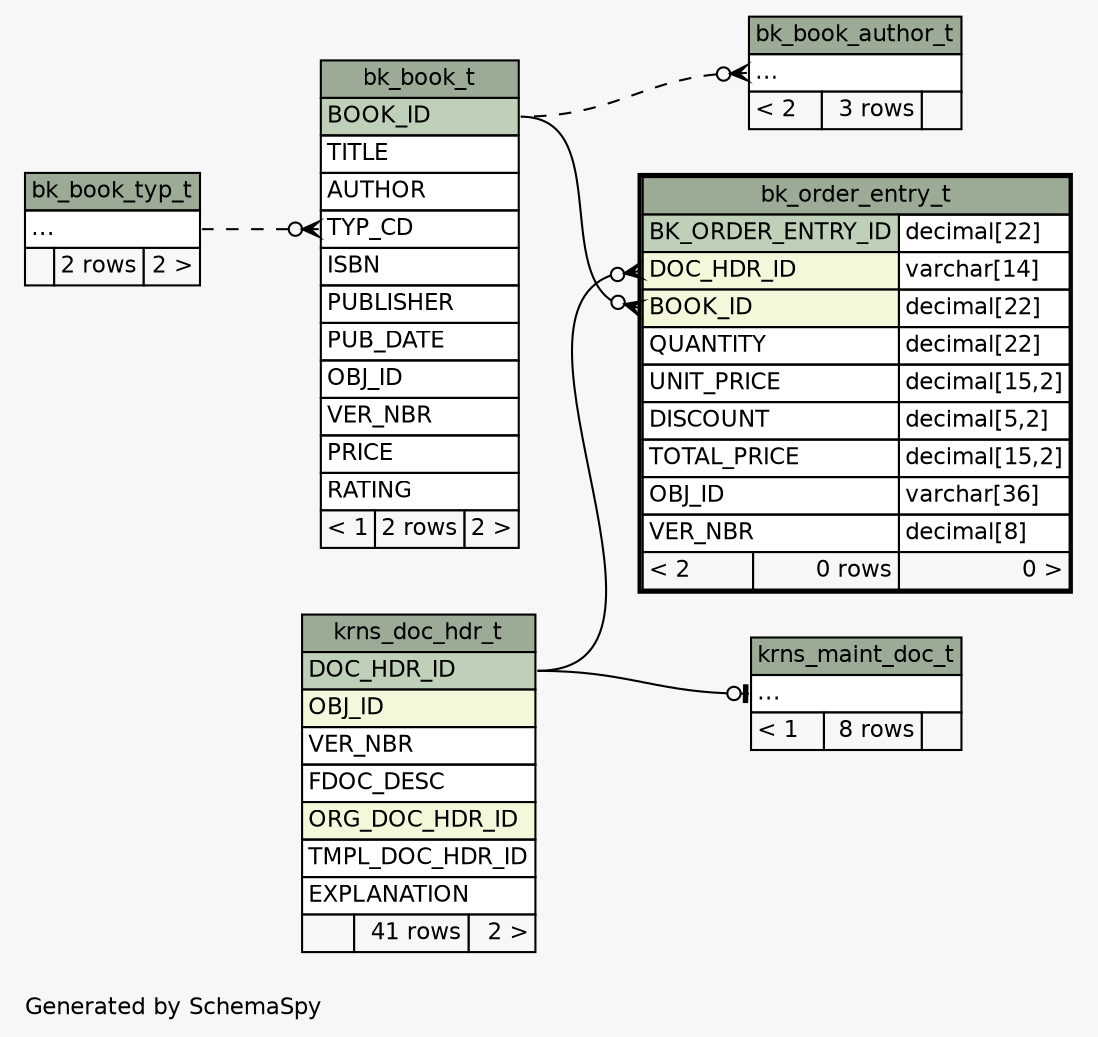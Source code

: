 // dot 2.28.0 on Mac OS X 10.7.2
// SchemaSpy rev 590
digraph "impliedTwoDegreesRelationshipsDiagram" {
  graph [
    rankdir="RL"
    bgcolor="#f7f7f7"
    label="\nGenerated by SchemaSpy"
    labeljust="l"
    nodesep="0.18"
    ranksep="0.46"
    fontname="Helvetica"
    fontsize="11"
  ];
  node [
    fontname="Helvetica"
    fontsize="11"
    shape="plaintext"
  ];
  edge [
    arrowsize="0.8"
  ];
  "bk_book_author_t":"elipses":w -> "bk_book_t":"BOOK_ID":e [arrowhead=none dir=back arrowtail=crowodot style=dashed];
  "bk_book_t":"TYP_CD":w -> "bk_book_typ_t":"elipses":e [arrowhead=none dir=back arrowtail=crowodot style=dashed];
  "bk_order_entry_t":"BOOK_ID":w -> "bk_book_t":"BOOK_ID":e [arrowhead=none dir=back arrowtail=crowodot];
  "bk_order_entry_t":"DOC_HDR_ID":w -> "krns_doc_hdr_t":"DOC_HDR_ID":e [arrowhead=none dir=back arrowtail=crowodot];
  "krns_maint_doc_t":"elipses":w -> "krns_doc_hdr_t":"DOC_HDR_ID":e [arrowhead=none dir=back arrowtail=teeodot];
  "bk_book_author_t" [
    label=<
    <TABLE BORDER="0" CELLBORDER="1" CELLSPACING="0" BGCOLOR="#ffffff">
      <TR><TD COLSPAN="3" BGCOLOR="#9bab96" ALIGN="CENTER">bk_book_author_t</TD></TR>
      <TR><TD PORT="elipses" COLSPAN="3" ALIGN="LEFT">...</TD></TR>
      <TR><TD ALIGN="LEFT" BGCOLOR="#f7f7f7">&lt; 2</TD><TD ALIGN="RIGHT" BGCOLOR="#f7f7f7">3 rows</TD><TD ALIGN="RIGHT" BGCOLOR="#f7f7f7">  </TD></TR>
    </TABLE>>
    URL="bk_book_author_t.html"
    tooltip="bk_book_author_t"
  ];
  "bk_book_t" [
    label=<
    <TABLE BORDER="0" CELLBORDER="1" CELLSPACING="0" BGCOLOR="#ffffff">
      <TR><TD COLSPAN="3" BGCOLOR="#9bab96" ALIGN="CENTER">bk_book_t</TD></TR>
      <TR><TD PORT="BOOK_ID" COLSPAN="3" BGCOLOR="#bed1b8" ALIGN="LEFT">BOOK_ID</TD></TR>
      <TR><TD PORT="TITLE" COLSPAN="3" ALIGN="LEFT">TITLE</TD></TR>
      <TR><TD PORT="AUTHOR" COLSPAN="3" ALIGN="LEFT">AUTHOR</TD></TR>
      <TR><TD PORT="TYP_CD" COLSPAN="3" ALIGN="LEFT">TYP_CD</TD></TR>
      <TR><TD PORT="ISBN" COLSPAN="3" ALIGN="LEFT">ISBN</TD></TR>
      <TR><TD PORT="PUBLISHER" COLSPAN="3" ALIGN="LEFT">PUBLISHER</TD></TR>
      <TR><TD PORT="PUB_DATE" COLSPAN="3" ALIGN="LEFT">PUB_DATE</TD></TR>
      <TR><TD PORT="OBJ_ID" COLSPAN="3" ALIGN="LEFT">OBJ_ID</TD></TR>
      <TR><TD PORT="VER_NBR" COLSPAN="3" ALIGN="LEFT">VER_NBR</TD></TR>
      <TR><TD PORT="PRICE" COLSPAN="3" ALIGN="LEFT">PRICE</TD></TR>
      <TR><TD PORT="RATING" COLSPAN="3" ALIGN="LEFT">RATING</TD></TR>
      <TR><TD ALIGN="LEFT" BGCOLOR="#f7f7f7">&lt; 1</TD><TD ALIGN="RIGHT" BGCOLOR="#f7f7f7">2 rows</TD><TD ALIGN="RIGHT" BGCOLOR="#f7f7f7">2 &gt;</TD></TR>
    </TABLE>>
    URL="bk_book_t.html"
    tooltip="bk_book_t"
  ];
  "bk_book_typ_t" [
    label=<
    <TABLE BORDER="0" CELLBORDER="1" CELLSPACING="0" BGCOLOR="#ffffff">
      <TR><TD COLSPAN="3" BGCOLOR="#9bab96" ALIGN="CENTER">bk_book_typ_t</TD></TR>
      <TR><TD PORT="elipses" COLSPAN="3" ALIGN="LEFT">...</TD></TR>
      <TR><TD ALIGN="LEFT" BGCOLOR="#f7f7f7">  </TD><TD ALIGN="RIGHT" BGCOLOR="#f7f7f7">2 rows</TD><TD ALIGN="RIGHT" BGCOLOR="#f7f7f7">2 &gt;</TD></TR>
    </TABLE>>
    URL="bk_book_typ_t.html"
    tooltip="bk_book_typ_t"
  ];
  "bk_order_entry_t" [
    label=<
    <TABLE BORDER="2" CELLBORDER="1" CELLSPACING="0" BGCOLOR="#ffffff">
      <TR><TD COLSPAN="3" BGCOLOR="#9bab96" ALIGN="CENTER">bk_order_entry_t</TD></TR>
      <TR><TD PORT="BK_ORDER_ENTRY_ID" COLSPAN="2" BGCOLOR="#bed1b8" ALIGN="LEFT">BK_ORDER_ENTRY_ID</TD><TD PORT="BK_ORDER_ENTRY_ID.type" ALIGN="LEFT">decimal[22]</TD></TR>
      <TR><TD PORT="DOC_HDR_ID" COLSPAN="2" BGCOLOR="#f4f7da" ALIGN="LEFT">DOC_HDR_ID</TD><TD PORT="DOC_HDR_ID.type" ALIGN="LEFT">varchar[14]</TD></TR>
      <TR><TD PORT="BOOK_ID" COLSPAN="2" BGCOLOR="#f4f7da" ALIGN="LEFT">BOOK_ID</TD><TD PORT="BOOK_ID.type" ALIGN="LEFT">decimal[22]</TD></TR>
      <TR><TD PORT="QUANTITY" COLSPAN="2" ALIGN="LEFT">QUANTITY</TD><TD PORT="QUANTITY.type" ALIGN="LEFT">decimal[22]</TD></TR>
      <TR><TD PORT="UNIT_PRICE" COLSPAN="2" ALIGN="LEFT">UNIT_PRICE</TD><TD PORT="UNIT_PRICE.type" ALIGN="LEFT">decimal[15,2]</TD></TR>
      <TR><TD PORT="DISCOUNT" COLSPAN="2" ALIGN="LEFT">DISCOUNT</TD><TD PORT="DISCOUNT.type" ALIGN="LEFT">decimal[5,2]</TD></TR>
      <TR><TD PORT="TOTAL_PRICE" COLSPAN="2" ALIGN="LEFT">TOTAL_PRICE</TD><TD PORT="TOTAL_PRICE.type" ALIGN="LEFT">decimal[15,2]</TD></TR>
      <TR><TD PORT="OBJ_ID" COLSPAN="2" ALIGN="LEFT">OBJ_ID</TD><TD PORT="OBJ_ID.type" ALIGN="LEFT">varchar[36]</TD></TR>
      <TR><TD PORT="VER_NBR" COLSPAN="2" ALIGN="LEFT">VER_NBR</TD><TD PORT="VER_NBR.type" ALIGN="LEFT">decimal[8]</TD></TR>
      <TR><TD ALIGN="LEFT" BGCOLOR="#f7f7f7">&lt; 2</TD><TD ALIGN="RIGHT" BGCOLOR="#f7f7f7">0 rows</TD><TD ALIGN="RIGHT" BGCOLOR="#f7f7f7">0 &gt;</TD></TR>
    </TABLE>>
    URL="bk_order_entry_t.html"
    tooltip="bk_order_entry_t"
  ];
  "krns_doc_hdr_t" [
    label=<
    <TABLE BORDER="0" CELLBORDER="1" CELLSPACING="0" BGCOLOR="#ffffff">
      <TR><TD COLSPAN="3" BGCOLOR="#9bab96" ALIGN="CENTER">krns_doc_hdr_t</TD></TR>
      <TR><TD PORT="DOC_HDR_ID" COLSPAN="3" BGCOLOR="#bed1b8" ALIGN="LEFT">DOC_HDR_ID</TD></TR>
      <TR><TD PORT="OBJ_ID" COLSPAN="3" BGCOLOR="#f4f7da" ALIGN="LEFT">OBJ_ID</TD></TR>
      <TR><TD PORT="VER_NBR" COLSPAN="3" ALIGN="LEFT">VER_NBR</TD></TR>
      <TR><TD PORT="FDOC_DESC" COLSPAN="3" ALIGN="LEFT">FDOC_DESC</TD></TR>
      <TR><TD PORT="ORG_DOC_HDR_ID" COLSPAN="3" BGCOLOR="#f4f7da" ALIGN="LEFT">ORG_DOC_HDR_ID</TD></TR>
      <TR><TD PORT="TMPL_DOC_HDR_ID" COLSPAN="3" ALIGN="LEFT">TMPL_DOC_HDR_ID</TD></TR>
      <TR><TD PORT="EXPLANATION" COLSPAN="3" ALIGN="LEFT">EXPLANATION</TD></TR>
      <TR><TD ALIGN="LEFT" BGCOLOR="#f7f7f7">  </TD><TD ALIGN="RIGHT" BGCOLOR="#f7f7f7">41 rows</TD><TD ALIGN="RIGHT" BGCOLOR="#f7f7f7">2 &gt;</TD></TR>
    </TABLE>>
    URL="krns_doc_hdr_t.html"
    tooltip="krns_doc_hdr_t"
  ];
  "krns_maint_doc_t" [
    label=<
    <TABLE BORDER="0" CELLBORDER="1" CELLSPACING="0" BGCOLOR="#ffffff">
      <TR><TD COLSPAN="3" BGCOLOR="#9bab96" ALIGN="CENTER">krns_maint_doc_t</TD></TR>
      <TR><TD PORT="elipses" COLSPAN="3" ALIGN="LEFT">...</TD></TR>
      <TR><TD ALIGN="LEFT" BGCOLOR="#f7f7f7">&lt; 1</TD><TD ALIGN="RIGHT" BGCOLOR="#f7f7f7">8 rows</TD><TD ALIGN="RIGHT" BGCOLOR="#f7f7f7">  </TD></TR>
    </TABLE>>
    URL="krns_maint_doc_t.html"
    tooltip="krns_maint_doc_t"
  ];
}
